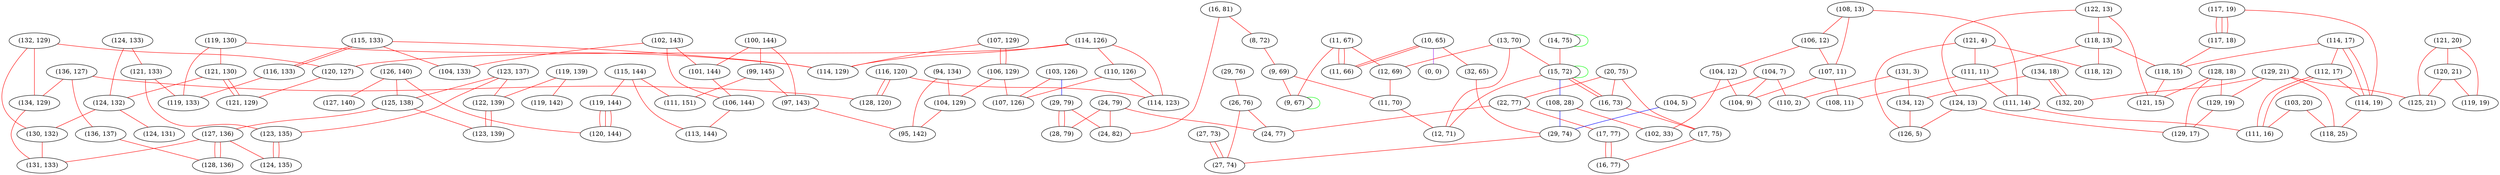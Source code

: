 graph "" {
"(124, 133)";
"(129, 21)";
"(108, 13)";
"(24, 79)";
"(13, 70)";
"(27, 73)";
"(102, 143)";
"(11, 67)";
"(20, 75)";
"(100, 144)";
"(122, 13)";
"(123, 137)";
"(104, 7)";
"(101, 144)";
"(115, 144)";
"(106, 144)";
"(128, 18)";
"(136, 127)";
"(115, 133)";
"(12, 69)";
"(129, 19)";
"(119, 130)";
"(121, 20)";
"(103, 126)";
"(114, 126)";
"(16, 81)";
"(126, 140)";
"(118, 13)";
"(116, 120)";
"(132, 129)";
"(29, 76)";
"(121, 133)";
"(99, 145)";
"(103, 20)";
"(111, 151)";
"(121, 4)";
"(119, 139)";
"(127, 140)";
"(107, 129)";
"(10, 65)";
"(124, 13)";
"(29, 79)";
"(14, 75)";
"(119, 144)";
"(22, 77)";
"(114, 17)";
"(119, 142)";
"(8, 72)";
"(106, 129)";
"(116, 133)";
"(117, 19)";
"(32, 65)";
"(134, 18)";
"(11, 66)";
"(125, 138)";
"(123, 135)";
"(15, 72)";
"(120, 127)";
"(134, 129)";
"(117, 18)";
"(26, 76)";
"(122, 139)";
"(24, 77)";
"(112, 17)";
"(127, 136)";
"(106, 12)";
"(17, 77)";
"(94, 134)";
"(131, 3)";
"(120, 21)";
"(118, 15)";
"(125, 21)";
"(0, 0)";
"(9, 69)";
"(124, 135)";
"(11, 70)";
"(110, 126)";
"(16, 73)";
"(120, 144)";
"(128, 120)";
"(121, 130)";
"(134, 12)";
"(132, 20)";
"(124, 132)";
"(107, 11)";
"(17, 75)";
"(114, 123)";
"(97, 143)";
"(114, 19)";
"(123, 139)";
"(113, 144)";
"(104, 5)";
"(130, 132)";
"(126, 5)";
"(104, 129)";
"(12, 71)";
"(9, 67)";
"(129, 17)";
"(136, 137)";
"(111, 11)";
"(121, 15)";
"(108, 28)";
"(95, 142)";
"(29, 74)";
"(124, 131)";
"(28, 79)";
"(108, 11)";
"(111, 14)";
"(110, 2)";
"(16, 77)";
"(119, 19)";
"(118, 25)";
"(119, 133)";
"(107, 126)";
"(104, 12)";
"(118, 12)";
"(128, 136)";
"(111, 16)";
"(131, 133)";
"(24, 82)";
"(102, 33)";
"(104, 9)";
"(27, 74)";
"(121, 129)";
"(104, 133)";
"(114, 129)";
"(124, 133)" -- "(121, 133)"  [color=red, key=0, weight=1];
"(124, 133)" -- "(124, 132)"  [color=red, key=0, weight=1];
"(129, 21)" -- "(129, 19)"  [color=red, key=0, weight=1];
"(129, 21)" -- "(118, 25)"  [color=red, key=0, weight=1];
"(129, 21)" -- "(132, 20)"  [color=red, key=0, weight=1];
"(129, 21)" -- "(125, 21)"  [color=red, key=0, weight=1];
"(108, 13)" -- "(111, 14)"  [color=red, key=0, weight=1];
"(108, 13)" -- "(107, 11)"  [color=red, key=0, weight=1];
"(108, 13)" -- "(106, 12)"  [color=red, key=0, weight=1];
"(24, 79)" -- "(28, 79)"  [color=red, key=0, weight=1];
"(24, 79)" -- "(24, 77)"  [color=red, key=0, weight=1];
"(24, 79)" -- "(24, 82)"  [color=red, key=0, weight=1];
"(13, 70)" -- "(12, 69)"  [color=red, key=0, weight=1];
"(13, 70)" -- "(12, 71)"  [color=red, key=0, weight=1];
"(13, 70)" -- "(15, 72)"  [color=red, key=0, weight=1];
"(27, 73)" -- "(27, 74)"  [color=red, key=0, weight=1];
"(27, 73)" -- "(27, 74)"  [color=red, key=1, weight=1];
"(102, 143)" -- "(106, 144)"  [color=red, key=0, weight=1];
"(102, 143)" -- "(104, 133)"  [color=red, key=0, weight=1];
"(102, 143)" -- "(101, 144)"  [color=red, key=0, weight=1];
"(11, 67)" -- "(12, 69)"  [color=red, key=0, weight=1];
"(11, 67)" -- "(11, 66)"  [color=red, key=0, weight=1];
"(11, 67)" -- "(11, 66)"  [color=red, key=1, weight=1];
"(11, 67)" -- "(9, 67)"  [color=red, key=0, weight=1];
"(20, 75)" -- "(16, 73)"  [color=red, key=0, weight=1];
"(20, 75)" -- "(17, 75)"  [color=red, key=0, weight=1];
"(20, 75)" -- "(22, 77)"  [color=red, key=0, weight=1];
"(100, 144)" -- "(99, 145)"  [color=red, key=0, weight=1];
"(100, 144)" -- "(101, 144)"  [color=red, key=0, weight=1];
"(100, 144)" -- "(97, 143)"  [color=red, key=0, weight=1];
"(122, 13)" -- "(124, 13)"  [color=red, key=0, weight=1];
"(122, 13)" -- "(118, 13)"  [color=red, key=0, weight=1];
"(122, 13)" -- "(121, 15)"  [color=red, key=0, weight=1];
"(123, 137)" -- "(123, 135)"  [color=red, key=0, weight=1];
"(123, 137)" -- "(122, 139)"  [color=red, key=0, weight=1];
"(123, 137)" -- "(125, 138)"  [color=red, key=0, weight=1];
"(104, 7)" -- "(104, 9)"  [color=red, key=0, weight=1];
"(104, 7)" -- "(110, 2)"  [color=red, key=0, weight=1];
"(104, 7)" -- "(104, 5)"  [color=red, key=0, weight=1];
"(101, 144)" -- "(106, 144)"  [color=red, key=0, weight=1];
"(115, 144)" -- "(113, 144)"  [color=red, key=0, weight=1];
"(115, 144)" -- "(119, 144)"  [color=red, key=0, weight=1];
"(115, 144)" -- "(111, 151)"  [color=red, key=0, weight=1];
"(106, 144)" -- "(113, 144)"  [color=red, key=0, weight=1];
"(128, 18)" -- "(129, 19)"  [color=red, key=0, weight=1];
"(128, 18)" -- "(129, 17)"  [color=red, key=0, weight=1];
"(128, 18)" -- "(121, 15)"  [color=red, key=0, weight=1];
"(136, 127)" -- "(136, 137)"  [color=red, key=0, weight=1];
"(136, 127)" -- "(134, 129)"  [color=red, key=0, weight=1];
"(136, 127)" -- "(128, 120)"  [color=red, key=0, weight=1];
"(115, 133)" -- "(116, 133)"  [color=red, key=0, weight=1];
"(115, 133)" -- "(116, 133)"  [color=red, key=1, weight=1];
"(115, 133)" -- "(104, 133)"  [color=red, key=0, weight=1];
"(115, 133)" -- "(114, 129)"  [color=red, key=0, weight=1];
"(12, 69)" -- "(11, 70)"  [color=red, key=0, weight=1];
"(129, 19)" -- "(129, 17)"  [color=red, key=0, weight=1];
"(119, 130)" -- "(121, 130)"  [color=red, key=0, weight=1];
"(119, 130)" -- "(119, 133)"  [color=red, key=0, weight=1];
"(119, 130)" -- "(114, 129)"  [color=red, key=0, weight=1];
"(121, 20)" -- "(119, 19)"  [color=red, key=0, weight=1];
"(121, 20)" -- "(120, 21)"  [color=red, key=0, weight=1];
"(121, 20)" -- "(125, 21)"  [color=red, key=0, weight=1];
"(103, 126)" -- "(29, 79)"  [color=blue, key=0, weight=3];
"(103, 126)" -- "(107, 126)"  [color=red, key=0, weight=1];
"(114, 126)" -- "(114, 123)"  [color=red, key=0, weight=1];
"(114, 126)" -- "(120, 127)"  [color=red, key=0, weight=1];
"(114, 126)" -- "(114, 129)"  [color=red, key=0, weight=1];
"(114, 126)" -- "(110, 126)"  [color=red, key=0, weight=1];
"(16, 81)" -- "(8, 72)"  [color=red, key=0, weight=1];
"(16, 81)" -- "(24, 82)"  [color=red, key=0, weight=1];
"(126, 140)" -- "(127, 140)"  [color=red, key=0, weight=1];
"(126, 140)" -- "(120, 144)"  [color=red, key=0, weight=1];
"(126, 140)" -- "(125, 138)"  [color=red, key=0, weight=1];
"(118, 13)" -- "(111, 11)"  [color=red, key=0, weight=1];
"(118, 13)" -- "(118, 15)"  [color=red, key=0, weight=1];
"(118, 13)" -- "(118, 12)"  [color=red, key=0, weight=1];
"(116, 120)" -- "(128, 120)"  [color=red, key=0, weight=1];
"(116, 120)" -- "(128, 120)"  [color=red, key=1, weight=1];
"(116, 120)" -- "(114, 123)"  [color=red, key=0, weight=1];
"(132, 129)" -- "(134, 129)"  [color=red, key=0, weight=1];
"(132, 129)" -- "(130, 132)"  [color=red, key=0, weight=1];
"(132, 129)" -- "(120, 127)"  [color=red, key=0, weight=1];
"(29, 76)" -- "(26, 76)"  [color=red, key=0, weight=1];
"(121, 133)" -- "(123, 135)"  [color=red, key=0, weight=1];
"(121, 133)" -- "(119, 133)"  [color=red, key=0, weight=1];
"(99, 145)" -- "(111, 151)"  [color=red, key=0, weight=1];
"(99, 145)" -- "(97, 143)"  [color=red, key=0, weight=1];
"(103, 20)" -- "(118, 25)"  [color=red, key=0, weight=1];
"(103, 20)" -- "(111, 16)"  [color=red, key=0, weight=1];
"(121, 4)" -- "(111, 11)"  [color=red, key=0, weight=1];
"(121, 4)" -- "(126, 5)"  [color=red, key=0, weight=1];
"(121, 4)" -- "(118, 12)"  [color=red, key=0, weight=1];
"(119, 139)" -- "(119, 142)"  [color=red, key=0, weight=1];
"(119, 139)" -- "(122, 139)"  [color=red, key=0, weight=1];
"(107, 129)" -- "(114, 129)"  [color=red, key=0, weight=1];
"(107, 129)" -- "(106, 129)"  [color=red, key=0, weight=1];
"(107, 129)" -- "(106, 129)"  [color=red, key=1, weight=1];
"(10, 65)" -- "(32, 65)"  [color=red, key=0, weight=1];
"(10, 65)" -- "(11, 66)"  [color=red, key=0, weight=1];
"(10, 65)" -- "(11, 66)"  [color=red, key=1, weight=1];
"(10, 65)" -- "(0, 0)"  [color=purple, key=0, weight=4];
"(124, 13)" -- "(129, 17)"  [color=red, key=0, weight=1];
"(124, 13)" -- "(126, 5)"  [color=red, key=0, weight=1];
"(29, 79)" -- "(28, 79)"  [color=red, key=0, weight=1];
"(29, 79)" -- "(28, 79)"  [color=red, key=1, weight=1];
"(29, 79)" -- "(24, 82)"  [color=red, key=0, weight=1];
"(14, 75)" -- "(14, 75)"  [color=green, key=0, weight=2];
"(14, 75)" -- "(15, 72)"  [color=red, key=0, weight=1];
"(119, 144)" -- "(120, 144)"  [color=red, key=0, weight=1];
"(119, 144)" -- "(120, 144)"  [color=red, key=1, weight=1];
"(119, 144)" -- "(120, 144)"  [color=red, key=2, weight=1];
"(22, 77)" -- "(17, 77)"  [color=red, key=0, weight=1];
"(22, 77)" -- "(24, 77)"  [color=red, key=0, weight=1];
"(114, 17)" -- "(112, 17)"  [color=red, key=0, weight=1];
"(114, 17)" -- "(114, 19)"  [color=red, key=0, weight=1];
"(114, 17)" -- "(114, 19)"  [color=red, key=1, weight=1];
"(114, 17)" -- "(118, 15)"  [color=red, key=0, weight=1];
"(8, 72)" -- "(9, 69)"  [color=red, key=0, weight=1];
"(106, 129)" -- "(104, 129)"  [color=red, key=0, weight=1];
"(106, 129)" -- "(107, 126)"  [color=red, key=0, weight=1];
"(116, 133)" -- "(119, 133)"  [color=red, key=0, weight=1];
"(117, 19)" -- "(117, 18)"  [color=red, key=0, weight=1];
"(117, 19)" -- "(117, 18)"  [color=red, key=1, weight=1];
"(117, 19)" -- "(117, 18)"  [color=red, key=2, weight=1];
"(117, 19)" -- "(114, 19)"  [color=red, key=0, weight=1];
"(32, 65)" -- "(29, 74)"  [color=red, key=0, weight=1];
"(134, 18)" -- "(134, 12)"  [color=red, key=0, weight=1];
"(134, 18)" -- "(132, 20)"  [color=red, key=0, weight=1];
"(134, 18)" -- "(132, 20)"  [color=red, key=1, weight=1];
"(125, 138)" -- "(127, 136)"  [color=red, key=0, weight=1];
"(125, 138)" -- "(123, 139)"  [color=red, key=0, weight=1];
"(123, 135)" -- "(124, 135)"  [color=red, key=0, weight=1];
"(123, 135)" -- "(124, 135)"  [color=red, key=1, weight=1];
"(15, 72)" -- "(16, 73)"  [color=red, key=0, weight=1];
"(15, 72)" -- "(16, 73)"  [color=red, key=1, weight=1];
"(15, 72)" -- "(12, 71)"  [color=red, key=0, weight=1];
"(15, 72)" -- "(15, 72)"  [color=green, key=0, weight=2];
"(15, 72)" -- "(108, 28)"  [color=blue, key=0, weight=3];
"(120, 127)" -- "(121, 129)"  [color=red, key=0, weight=1];
"(134, 129)" -- "(131, 133)"  [color=red, key=0, weight=1];
"(117, 18)" -- "(118, 15)"  [color=red, key=0, weight=1];
"(26, 76)" -- "(24, 77)"  [color=red, key=0, weight=1];
"(26, 76)" -- "(27, 74)"  [color=red, key=0, weight=1];
"(122, 139)" -- "(123, 139)"  [color=red, key=0, weight=1];
"(122, 139)" -- "(123, 139)"  [color=red, key=1, weight=1];
"(112, 17)" -- "(114, 19)"  [color=red, key=0, weight=1];
"(112, 17)" -- "(111, 16)"  [color=red, key=0, weight=1];
"(112, 17)" -- "(111, 16)"  [color=red, key=1, weight=1];
"(127, 136)" -- "(124, 135)"  [color=red, key=0, weight=1];
"(127, 136)" -- "(128, 136)"  [color=red, key=0, weight=1];
"(127, 136)" -- "(128, 136)"  [color=red, key=1, weight=1];
"(127, 136)" -- "(131, 133)"  [color=red, key=0, weight=1];
"(106, 12)" -- "(107, 11)"  [color=red, key=0, weight=1];
"(106, 12)" -- "(104, 12)"  [color=red, key=0, weight=1];
"(17, 77)" -- "(16, 77)"  [color=red, key=0, weight=1];
"(17, 77)" -- "(16, 77)"  [color=red, key=1, weight=1];
"(94, 134)" -- "(104, 129)"  [color=red, key=0, weight=1];
"(94, 134)" -- "(95, 142)"  [color=red, key=0, weight=1];
"(131, 3)" -- "(134, 12)"  [color=red, key=0, weight=1];
"(131, 3)" -- "(110, 2)"  [color=red, key=0, weight=1];
"(120, 21)" -- "(119, 19)"  [color=red, key=0, weight=1];
"(120, 21)" -- "(125, 21)"  [color=red, key=0, weight=1];
"(118, 15)" -- "(121, 15)"  [color=red, key=0, weight=1];
"(9, 69)" -- "(9, 67)"  [color=red, key=0, weight=1];
"(9, 69)" -- "(11, 70)"  [color=red, key=0, weight=1];
"(11, 70)" -- "(12, 71)"  [color=red, key=0, weight=1];
"(110, 126)" -- "(114, 123)"  [color=red, key=0, weight=1];
"(110, 126)" -- "(107, 126)"  [color=red, key=0, weight=1];
"(16, 73)" -- "(17, 75)"  [color=red, key=0, weight=1];
"(121, 130)" -- "(124, 132)"  [color=red, key=0, weight=1];
"(121, 130)" -- "(121, 129)"  [color=red, key=0, weight=1];
"(121, 130)" -- "(121, 129)"  [color=red, key=1, weight=1];
"(134, 12)" -- "(126, 5)"  [color=red, key=0, weight=1];
"(124, 132)" -- "(130, 132)"  [color=red, key=0, weight=1];
"(124, 132)" -- "(124, 131)"  [color=red, key=0, weight=1];
"(107, 11)" -- "(104, 9)"  [color=red, key=0, weight=1];
"(107, 11)" -- "(108, 11)"  [color=red, key=0, weight=1];
"(17, 75)" -- "(16, 77)"  [color=red, key=0, weight=1];
"(97, 143)" -- "(95, 142)"  [color=red, key=0, weight=1];
"(114, 19)" -- "(118, 25)"  [color=red, key=0, weight=1];
"(104, 5)" -- "(29, 74)"  [color=blue, key=0, weight=3];
"(130, 132)" -- "(131, 133)"  [color=red, key=0, weight=1];
"(104, 129)" -- "(95, 142)"  [color=red, key=0, weight=1];
"(9, 67)" -- "(9, 67)"  [color=green, key=0, weight=2];
"(136, 137)" -- "(128, 136)"  [color=red, key=0, weight=1];
"(111, 11)" -- "(111, 14)"  [color=red, key=0, weight=1];
"(111, 11)" -- "(108, 11)"  [color=red, key=0, weight=1];
"(108, 28)" -- "(29, 74)"  [color=blue, key=0, weight=3];
"(108, 28)" -- "(102, 33)"  [color=red, key=0, weight=1];
"(29, 74)" -- "(27, 74)"  [color=red, key=0, weight=1];
"(111, 14)" -- "(111, 16)"  [color=red, key=0, weight=1];
"(104, 12)" -- "(104, 9)"  [color=red, key=0, weight=1];
"(104, 12)" -- "(102, 33)"  [color=red, key=0, weight=1];
}
